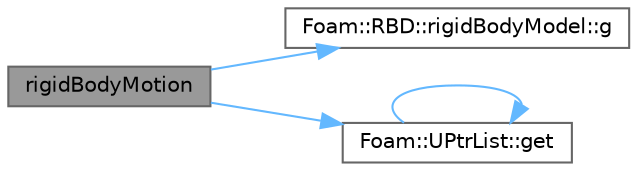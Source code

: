 digraph "rigidBodyMotion"
{
 // LATEX_PDF_SIZE
  bgcolor="transparent";
  edge [fontname=Helvetica,fontsize=10,labelfontname=Helvetica,labelfontsize=10];
  node [fontname=Helvetica,fontsize=10,shape=box,height=0.2,width=0.4];
  rankdir="LR";
  Node1 [id="Node000001",label="rigidBodyMotion",height=0.2,width=0.4,color="gray40", fillcolor="grey60", style="filled", fontcolor="black",tooltip=" "];
  Node1 -> Node2 [id="edge1_Node000001_Node000002",color="steelblue1",style="solid",tooltip=" "];
  Node2 [id="Node000002",label="Foam::RBD::rigidBodyModel::g",height=0.2,width=0.4,color="grey40", fillcolor="white", style="filled",URL="$classFoam_1_1RBD_1_1rigidBodyModel.html#a7befcf8f2cd1324952c5a65a056b7454",tooltip=" "];
  Node1 -> Node3 [id="edge2_Node000001_Node000003",color="steelblue1",style="solid",tooltip=" "];
  Node3 [id="Node000003",label="Foam::UPtrList::get",height=0.2,width=0.4,color="grey40", fillcolor="white", style="filled",URL="$classFoam_1_1UPtrList.html#a8ea8e819eb4da035ba40fb95de8e94d3",tooltip=" "];
  Node3 -> Node3 [id="edge3_Node000003_Node000003",color="steelblue1",style="solid",tooltip=" "];
}
